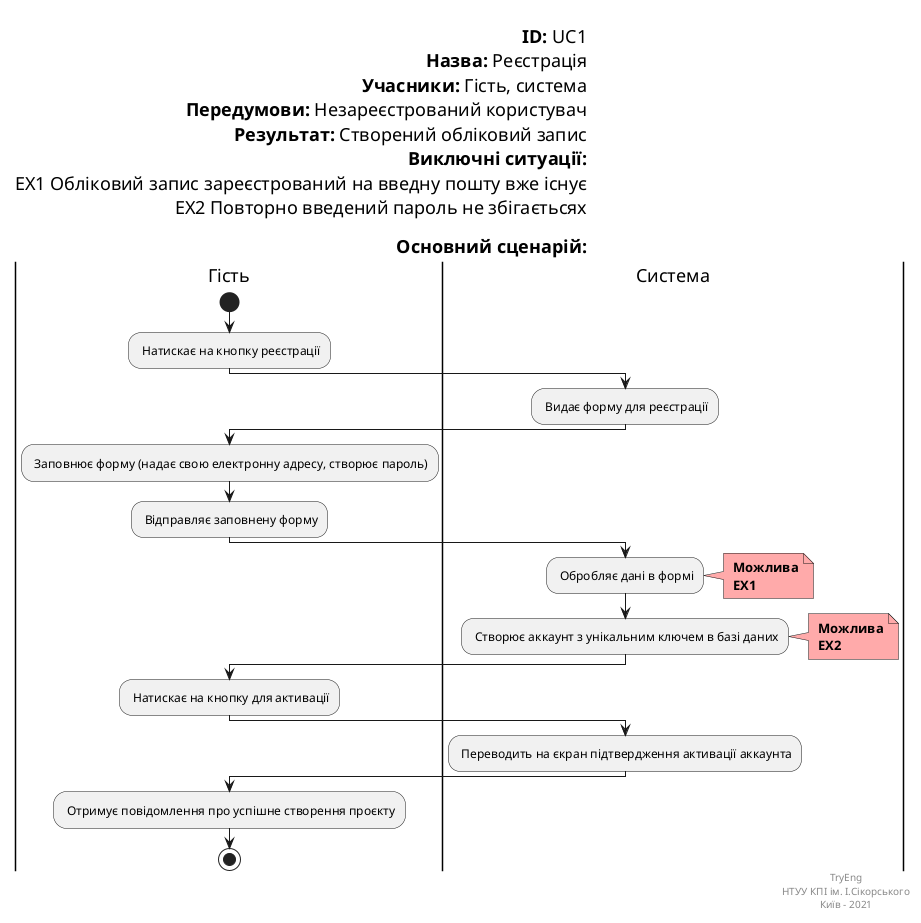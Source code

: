 @startuml
left header

        <font color=000 size=18><b>ID:</b> UC1
        <font color=000 size=18><b>Назва:</b> Реєстрація
        <font color=000 size=18><b>Учасники:</b> Гість, система
        <font color=000 size=18><b>Передумови:</b> Незареєстрований користувач
        <font color=000 size=18><b>Результат:</b> Створений обліковий запис
        <font color=000 size=18><b>Виключні ситуації:</b>
        <font color=000 size=18> EX1 Обліковий запис зареєстрований на введну пошту вже існує
        <font color=000 size=18> EX2 Повторно введений пароль не збігаєтьсях

        <font color=000 size=18><b>Основний сценарій:</b>
    end header

    |Гість|
        start
        
        : Натискає на кнопку реєстрації;
        
    |Система|
        
        : Видає форму для реєстрації;

    |Гість|
    
        : Заповнює форму (надає свою електронну адресу, створює пароль);
        : Відправляє заповнену форму;
        
    |Система|
    
        : Обробляє дані в формі;
         note right #ffaaaa
        <b> Можлива
        <b> EX1
        end note
        
        : Створює аккаунт з унікальним ключем в базі даних;
        note right #ffaaaa
        <b> Можлива
        <b> EX2
        end note
        
    
    |Гість|
        
        : Натискає на кнопку для активації;

    |Система|
        
        : Переводить на єкран підтвердження активації аккаунта;
       
    
    |Гість|
        
        : Отримує повідомлення про успішне створення проєкту;
        
        stop;
    
right footer
TryEng
НТУУ КПІ ім. І.Сікорського
Київ - 2021
end footer
@enduml

